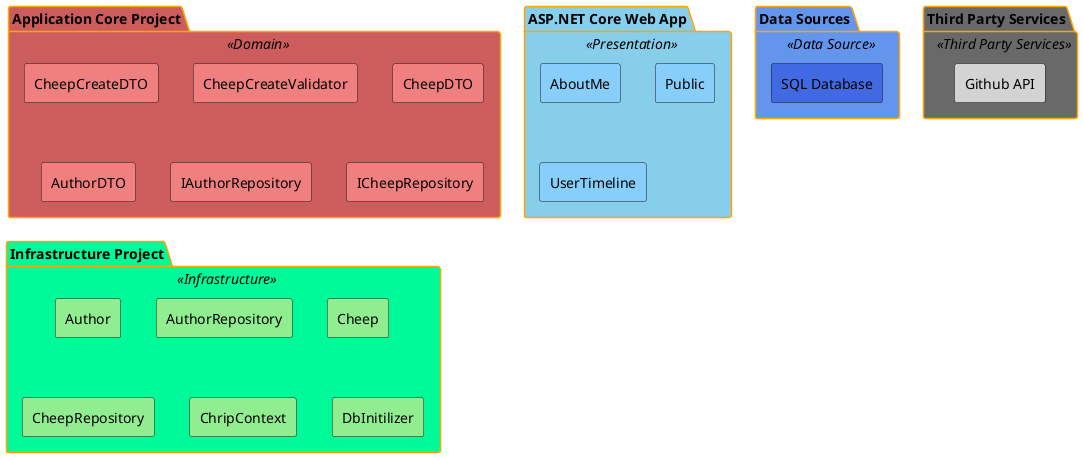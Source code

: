 /' https://plantuml.com/component-diagram '/
@startuml Onion Architecture

skinparam package {
  backgroundColor<<Domain>> IndianRed
  backgroundColor<<Infrastructure>> MediumSpringGreen
  backgroundColor<<Presentation>> SkyBlue
  backgroundColor<<Data Source>> CornflowerBlue
  backgroundColor<<Third Party Services>> DimGray
  borderColor orange
}
skinparam componentStyle rectangle
package "Application Core Project" as DomainLayer <<Domain>> {
    [CheepCreateDTO] #LightCoral
    [CheepCreateValidator] #LightCoral
    [CheepDTO] #LightCoral
    [AuthorDTO] #LightCoral
    [IAuthorRepository] #LightCoral
    [ICheepRepository] #LightCoral
}
package "ASP.NET Core Web App"  as PresentationLayer <<Presentation>> {
    [AboutMe] #LightSkyBlue
    [Public] #LightSkyBlue
    [UserTimeline] #LightSkyBlue
}
package "Data Sources" as DataSources <<Data Source>> {
    [SQL Database] #RoyalBlue
}
package "Third Party Services" as ThirdPartyServices <<Third Party Services>> {
    [Github API] #LightGray
}

package "Infrastructure Project" as InfrastructureLayer <<Infrastructure>> {
    [Author] #LightGreen
    [AuthorRepository] #LightGreen
    [Cheep] #LightGreen
    [CheepRepository] #LightGreen
    [ChripContext] #LightGreen
    [DbInitilizer] #LightGreen
}


@enduml